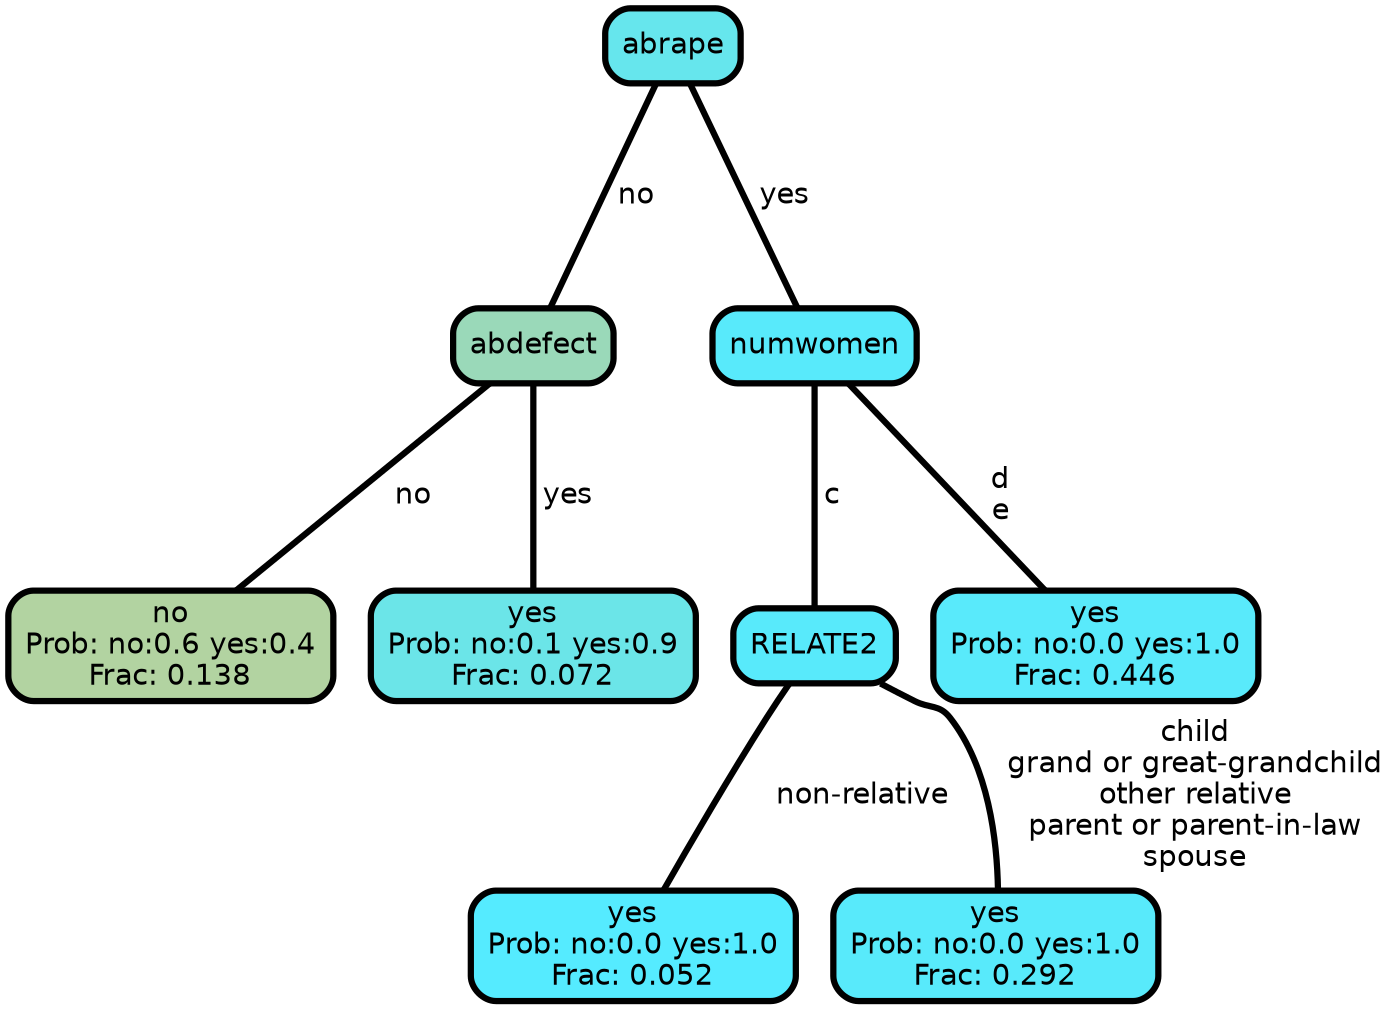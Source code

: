 graph Tree {
node [shape=box, style="filled, rounded",color="black",penwidth="3",fontcolor="black",                 fontname=helvetica] ;
graph [ranksep="0 equally", splines=straight,                 bgcolor=transparent, dpi=200] ;
edge [fontname=helvetica, color=black] ;
0 [label="no
Prob: no:0.6 yes:0.4
Frac: 0.138", fillcolor="#b2d3a1"] ;
1 [label="abdefect", fillcolor="#9ad9b9"] ;
2 [label="yes
Prob: no:0.1 yes:0.9
Frac: 0.072", fillcolor="#6be5e8"] ;
3 [label="abrape", fillcolor="#66e6ed"] ;
4 [label="yes
Prob: no:0.0 yes:1.0
Frac: 0.052", fillcolor="#55ebff"] ;
5 [label="RELATE2", fillcolor="#58eafb"] ;
6 [label="yes
Prob: no:0.0 yes:1.0
Frac: 0.292", fillcolor="#58eafb"] ;
7 [label="numwomen", fillcolor="#58eafb"] ;
8 [label="yes
Prob: no:0.0 yes:1.0
Frac: 0.446", fillcolor="#59eafb"] ;
1 -- 0 [label=" no",penwidth=3] ;
1 -- 2 [label=" yes",penwidth=3] ;
3 -- 1 [label=" no",penwidth=3] ;
3 -- 7 [label=" yes",penwidth=3] ;
5 -- 4 [label=" non-relative",penwidth=3] ;
5 -- 6 [label=" child\n grand or great-grandchild\n other relative\n parent or parent-in-law\n spouse",penwidth=3] ;
7 -- 5 [label=" c",penwidth=3] ;
7 -- 8 [label=" d\n e",penwidth=3] ;
{rank = same;}}